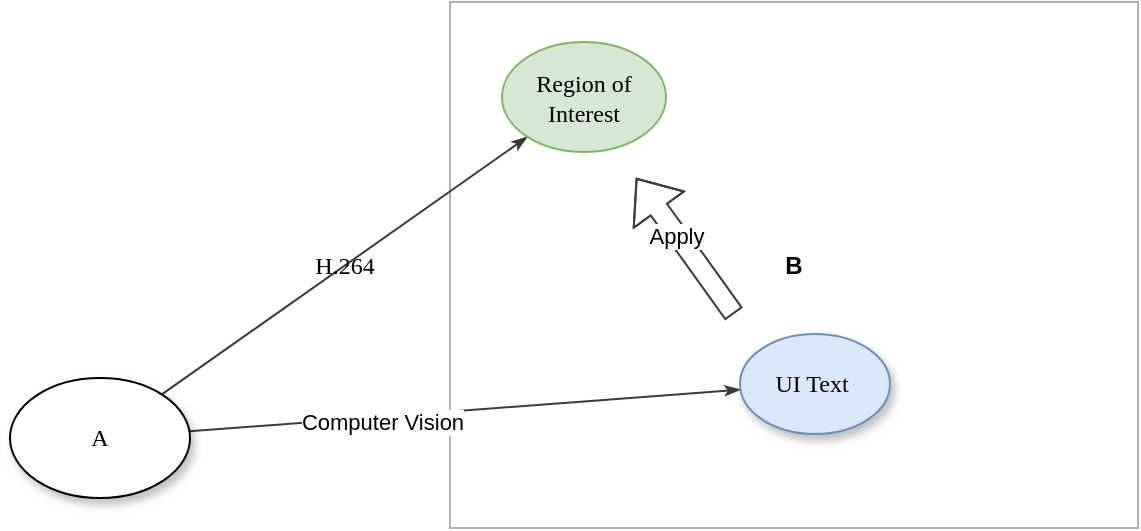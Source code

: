 <mxfile version="15.9.1" type="github">
  <diagram name="Page-1" id="42789a77-a242-8287-6e28-9cd8cfd52e62">
    <mxGraphModel dx="903" dy="516" grid="0" gridSize="10" guides="1" tooltips="1" connect="1" arrows="1" fold="1" page="1" pageScale="1" pageWidth="1100" pageHeight="850" background="none" math="0" shadow="0">
      <root>
        <mxCell id="0" />
        <mxCell id="1" parent="0" />
        <mxCell id="61b5pI-P31Cabm5huOT_-1" value="B" style="rounded=0;whiteSpace=wrap;html=1;fontStyle=1;strokeColor=#B0B0B0;" vertex="1" parent="1">
          <mxGeometry x="333" y="94" width="344" height="263" as="geometry" />
        </mxCell>
        <mxCell id="1ea317790d2ca983-12" style="edgeStyle=none;rounded=1;html=1;labelBackgroundColor=none;startArrow=none;startFill=0;startSize=5;endArrow=classicThin;endFill=1;endSize=5;jettySize=auto;orthogonalLoop=1;strokeColor=#3B3B3B;strokeWidth=1;fontFamily=Verdana;fontSize=12" parent="1" source="1ea317790d2ca983-1" target="1ea317790d2ca983-2" edge="1">
          <mxGeometry relative="1" as="geometry" />
        </mxCell>
        <mxCell id="61b5pI-P31Cabm5huOT_-3" value="Computer Vision" style="edgeLabel;html=1;align=center;verticalAlign=middle;resizable=0;points=[];" vertex="1" connectable="0" parent="1ea317790d2ca983-12">
          <mxGeometry x="-0.304" y="-2" relative="1" as="geometry">
            <mxPoint as="offset" />
          </mxGeometry>
        </mxCell>
        <mxCell id="1ea317790d2ca983-14" value="H.264" style="edgeStyle=none;rounded=1;html=1;labelBackgroundColor=none;startArrow=none;startFill=0;startSize=5;endArrow=classicThin;endFill=1;endSize=5;jettySize=auto;orthogonalLoop=1;strokeColor=#383838;strokeWidth=1;fontFamily=Verdana;fontSize=12" parent="1" source="1ea317790d2ca983-1" target="ZjOwchhwlkYdt-Frztce-1" edge="1">
          <mxGeometry relative="1" as="geometry">
            <mxPoint x="724" y="110" as="targetPoint" />
          </mxGeometry>
        </mxCell>
        <mxCell id="1ea317790d2ca983-1" value="A" style="ellipse;whiteSpace=wrap;html=1;rounded=0;shadow=1;comic=0;labelBackgroundColor=none;strokeWidth=1;fontFamily=Verdana;fontSize=12;align=center;" parent="1" vertex="1">
          <mxGeometry x="113" y="282" width="90" height="60" as="geometry" />
        </mxCell>
        <mxCell id="1ea317790d2ca983-2" value="&lt;span&gt;UI Text&amp;nbsp;&lt;/span&gt;" style="ellipse;whiteSpace=wrap;html=1;rounded=0;shadow=1;comic=0;labelBackgroundColor=none;strokeWidth=1;fontFamily=Verdana;fontSize=12;align=center;fillColor=#dae8fc;strokeColor=#6c8ebf;" parent="1" vertex="1">
          <mxGeometry x="478" y="260" width="75" height="50" as="geometry" />
        </mxCell>
        <mxCell id="ZjOwchhwlkYdt-Frztce-1" value="&lt;span style=&quot;font-family: &amp;#34;verdana&amp;#34;&quot;&gt;Region of Interest&lt;/span&gt;" style="ellipse;whiteSpace=wrap;html=1;fillColor=#d5e8d4;strokeColor=#82b366;" parent="1" vertex="1">
          <mxGeometry x="359" y="114" width="82" height="55" as="geometry" />
        </mxCell>
        <mxCell id="61b5pI-P31Cabm5huOT_-5" value="" style="shape=flexArrow;endArrow=classic;html=1;rounded=0;strokeColor=#3B3B3B;" edge="1" parent="1">
          <mxGeometry width="50" height="50" relative="1" as="geometry">
            <mxPoint x="475" y="250" as="sourcePoint" />
            <mxPoint x="426" y="182" as="targetPoint" />
            <Array as="points">
              <mxPoint x="456" y="223.5" />
            </Array>
          </mxGeometry>
        </mxCell>
        <mxCell id="61b5pI-P31Cabm5huOT_-6" value="Apply" style="edgeLabel;html=1;align=center;verticalAlign=middle;resizable=0;points=[];" vertex="1" connectable="0" parent="61b5pI-P31Cabm5huOT_-5">
          <mxGeometry x="0.172" y="1" relative="1" as="geometry">
            <mxPoint as="offset" />
          </mxGeometry>
        </mxCell>
      </root>
    </mxGraphModel>
  </diagram>
</mxfile>
